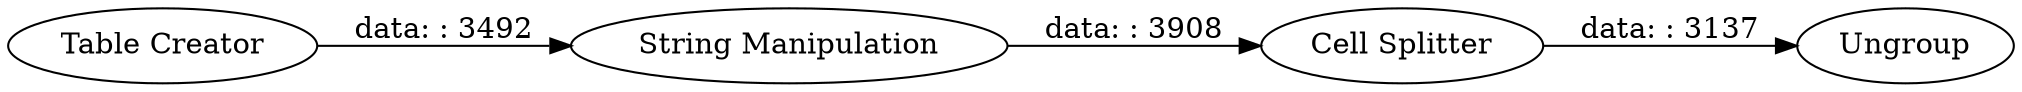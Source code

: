 digraph {
	"5794155043010160098_2" [label="String Manipulation"]
	"5794155043010160098_1" [label="Table Creator"]
	"5794155043010160098_4" [label=Ungroup]
	"5794155043010160098_3" [label="Cell Splitter"]
	"5794155043010160098_2" -> "5794155043010160098_3" [label="data: : 3908"]
	"5794155043010160098_1" -> "5794155043010160098_2" [label="data: : 3492"]
	"5794155043010160098_3" -> "5794155043010160098_4" [label="data: : 3137"]
	rankdir=LR
}
